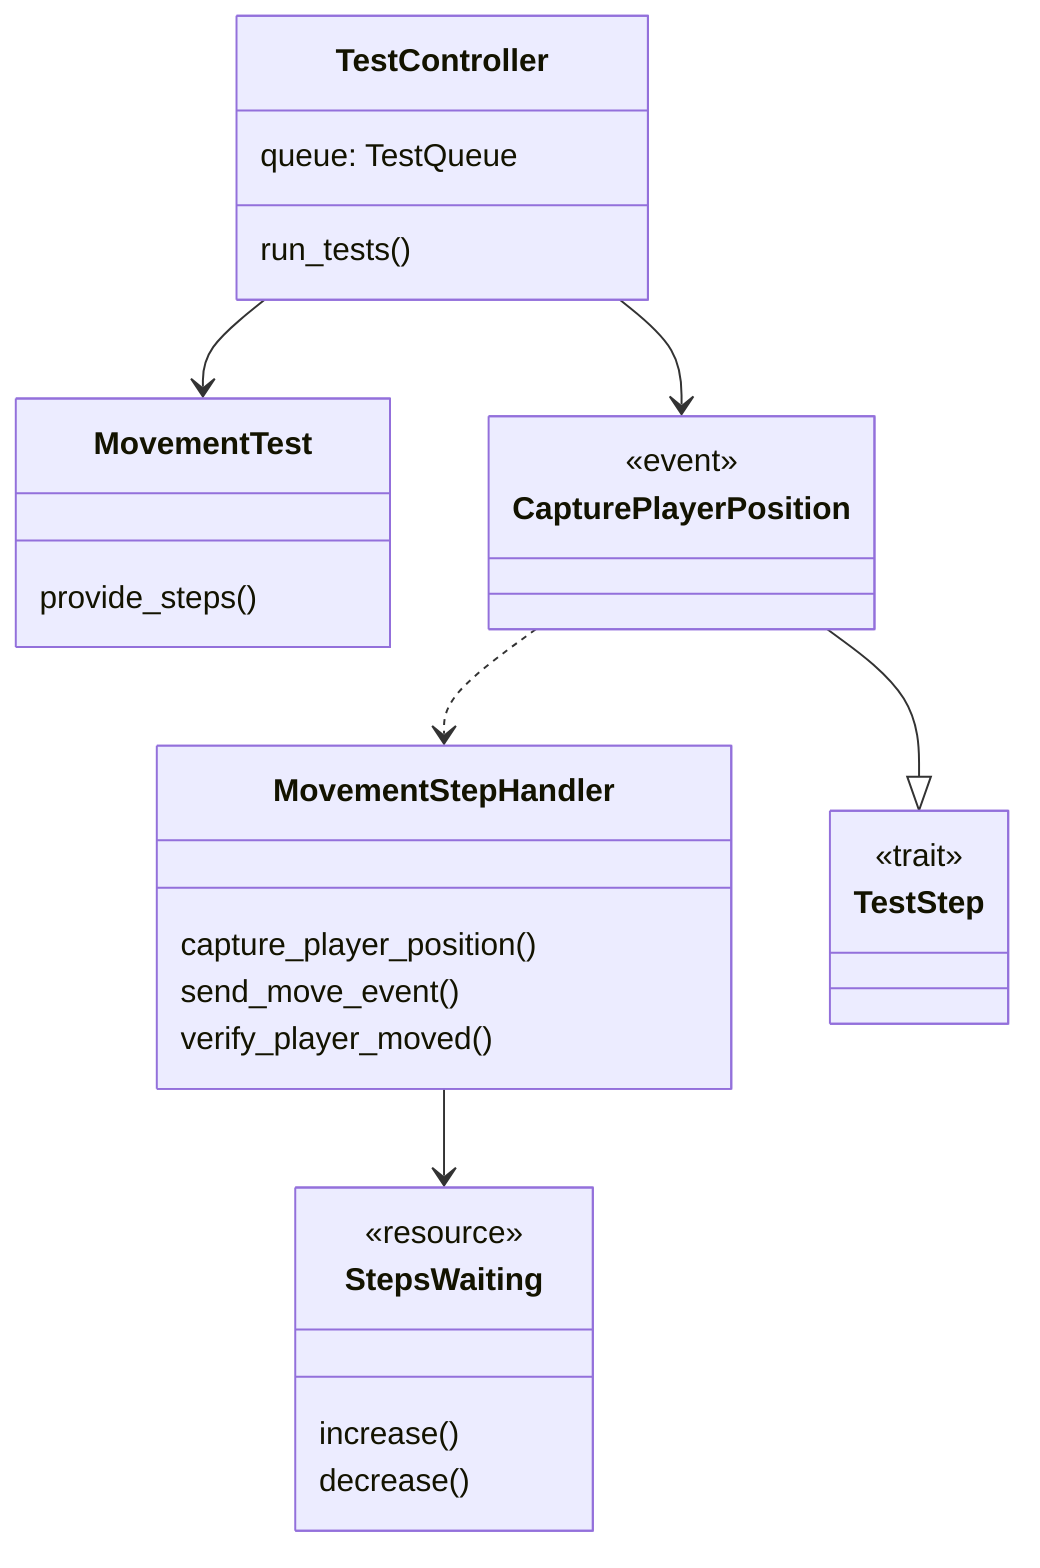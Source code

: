 %% High-level relationships remain for context
classDiagram
    class TestController {
        run_tests()
        queue: TestQueue
    }
    class MovementTest {
        provide_steps()
    }
    class MovementStepHandler {
        capture_player_position()
        send_move_event()
        verify_player_moved()
    }
    class TestStep {
        <<trait>>
    }
    class CapturePlayerPosition {
        <<event>>
    }
    class StepsWaiting {
        <<resource>>
        increase()
        decrease()
    }

    TestController --> MovementTest
    TestController --> CapturePlayerPosition
    CapturePlayerPosition --|> TestStep
    CapturePlayerPosition ..> MovementStepHandler
    MovementStepHandler --> StepsWaiting